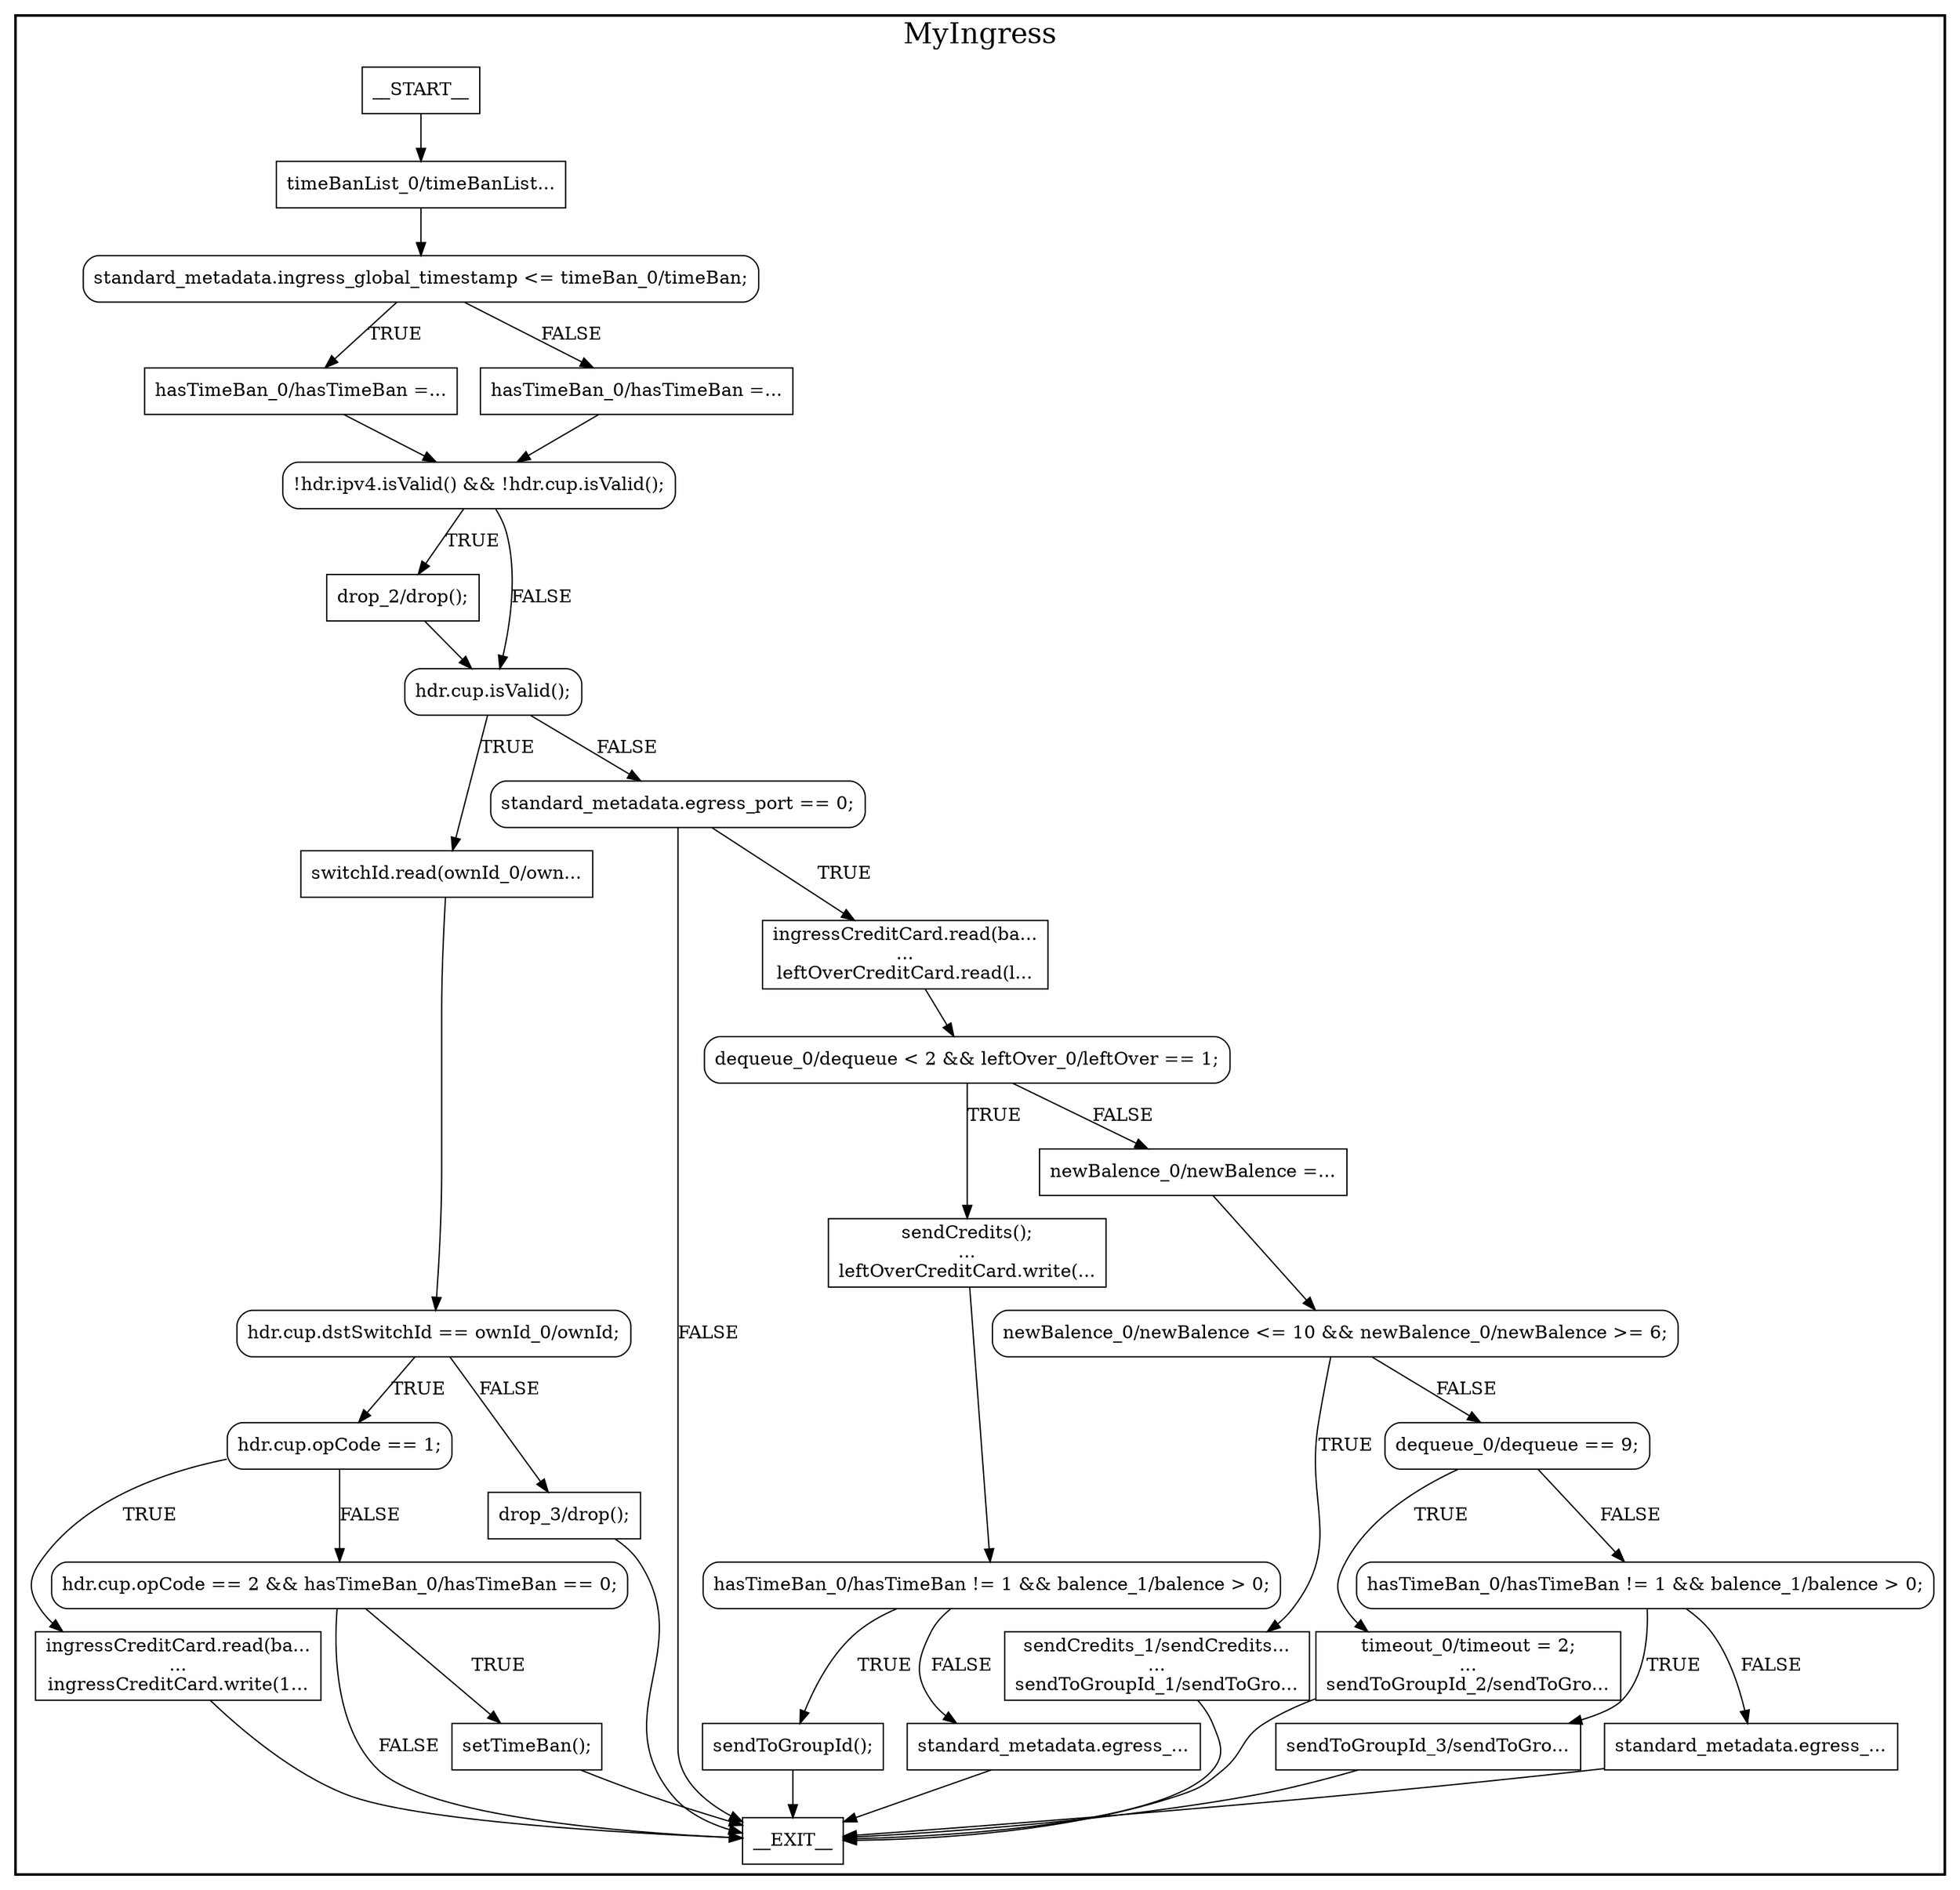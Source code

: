digraph MyIngress {
subgraph cluster {
graph [
fontsize="22pt", label=MyIngress, style=bold];
0[label=__START__, margin="", shape=rectangle, style=solid];
1[label=__EXIT__, margin="", shape=rectangle, style=solid];
2[label="timeBanList_0/timeBanList...", margin="", shape=rectangle, style=solid];
3[label="standard_metadata.ingress_global_timestamp <= timeBan_0/timeBan;", margin="", shape=rectangle, style=rounded];
4[label="hasTimeBan_0/hasTimeBan =...", margin="", shape=rectangle, style=solid];
5[label="hasTimeBan_0/hasTimeBan =...", margin="", shape=rectangle, style=solid];
6[label="!hdr.ipv4.isValid() && !hdr.cup.isValid();", margin="", shape=rectangle, style=rounded];
7[label="drop_2/drop();", margin="", shape=rectangle, style=solid];
8[label="hdr.cup.isValid();", margin="", shape=rectangle, style=rounded];
9[label="switchId.read(ownId_0/own...", margin="", shape=rectangle, style=solid];
10[label="hdr.cup.dstSwitchId == ownId_0/ownId;", margin="", shape=rectangle, style=rounded];
11[label="hdr.cup.opCode == 1;", margin="", shape=rectangle, style=rounded];
12[label="ingressCreditCard.read(ba...\n...\ningressCreditCard.write(1...", margin="", shape=rectangle, style=solid];
13[label="hdr.cup.opCode == 2 && hasTimeBan_0/hasTimeBan == 0;", margin="", shape=rectangle, style=rounded];
14[label="setTimeBan();", margin="", shape=rectangle, style=solid];
15[label="drop_3/drop();", margin="", shape=rectangle, style=solid];
16[label="standard_metadata.egress_port == 0;", margin="", shape=rectangle, style=rounded];
17[label="ingressCreditCard.read(ba...\n...\nleftOverCreditCard.read(l...", margin="", shape=rectangle, style=solid];
18[label="dequeue_0/dequeue < 2 && leftOver_0/leftOver == 1;", margin="", shape=rectangle, style=rounded];
19[label="sendCredits();\n...\nleftOverCreditCard.write(...", margin="", shape=rectangle, style=solid];
20[label="hasTimeBan_0/hasTimeBan != 1 && balence_1/balence > 0;", margin="", shape=rectangle, style=rounded];
21[label="sendToGroupId();", margin="", shape=rectangle, style=solid];
22[label="standard_metadata.egress_...", margin="", shape=rectangle, style=solid];
23[label="newBalence_0/newBalence =...", margin="", shape=rectangle, style=solid];
24[label="newBalence_0/newBalence <= 10 && newBalence_0/newBalence >= 6;", margin="", shape=rectangle, style=rounded];
25[label="sendCredits_1/sendCredits...\n...\nsendToGroupId_1/sendToGro...", margin="", shape=rectangle, style=solid];
26[label="dequeue_0/dequeue == 9;", margin="", shape=rectangle, style=rounded];
27[label="timeout_0/timeout = 2;\n...\nsendToGroupId_2/sendToGro...", margin="", shape=rectangle, style=solid];
28[label="hasTimeBan_0/hasTimeBan != 1 && balence_1/balence > 0;", margin="", shape=rectangle, style=rounded];
29[label="sendToGroupId_3/sendToGro...", margin="", shape=rectangle, style=solid];
30[label="standard_metadata.egress_...", margin="", shape=rectangle, style=solid];
0 -> 2[label=""];
2 -> 3[label=""];
3 -> 4[label=TRUE];
3 -> 5[label=FALSE];
4 -> 6[label=""];
5 -> 6[label=""];
6 -> 7[label=TRUE];
6 -> 8[label=FALSE];
7 -> 8[label=""];
8 -> 9[label=TRUE];
8 -> 16[label=FALSE];
9 -> 10[label=""];
10 -> 11[label=TRUE];
10 -> 15[label=FALSE];
11 -> 12[label=TRUE];
11 -> 13[label=FALSE];
12 -> 1[label=""];
13 -> 14[label=TRUE];
13 -> 1[label=FALSE];
14 -> 1[label=""];
15 -> 1[label=""];
16 -> 17[label=TRUE];
16 -> 1[label=FALSE];
17 -> 18[label=""];
18 -> 19[label=TRUE];
18 -> 23[label=FALSE];
19 -> 20[label=""];
20 -> 21[label=TRUE];
20 -> 22[label=FALSE];
21 -> 1[label=""];
22 -> 1[label=""];
23 -> 24[label=""];
24 -> 25[label=TRUE];
24 -> 26[label=FALSE];
25 -> 1[label=""];
26 -> 27[label=TRUE];
26 -> 28[label=FALSE];
27 -> 1[label=""];
28 -> 29[label=TRUE];
28 -> 30[label=FALSE];
29 -> 1[label=""];
30 -> 1[label=""];
}
}
